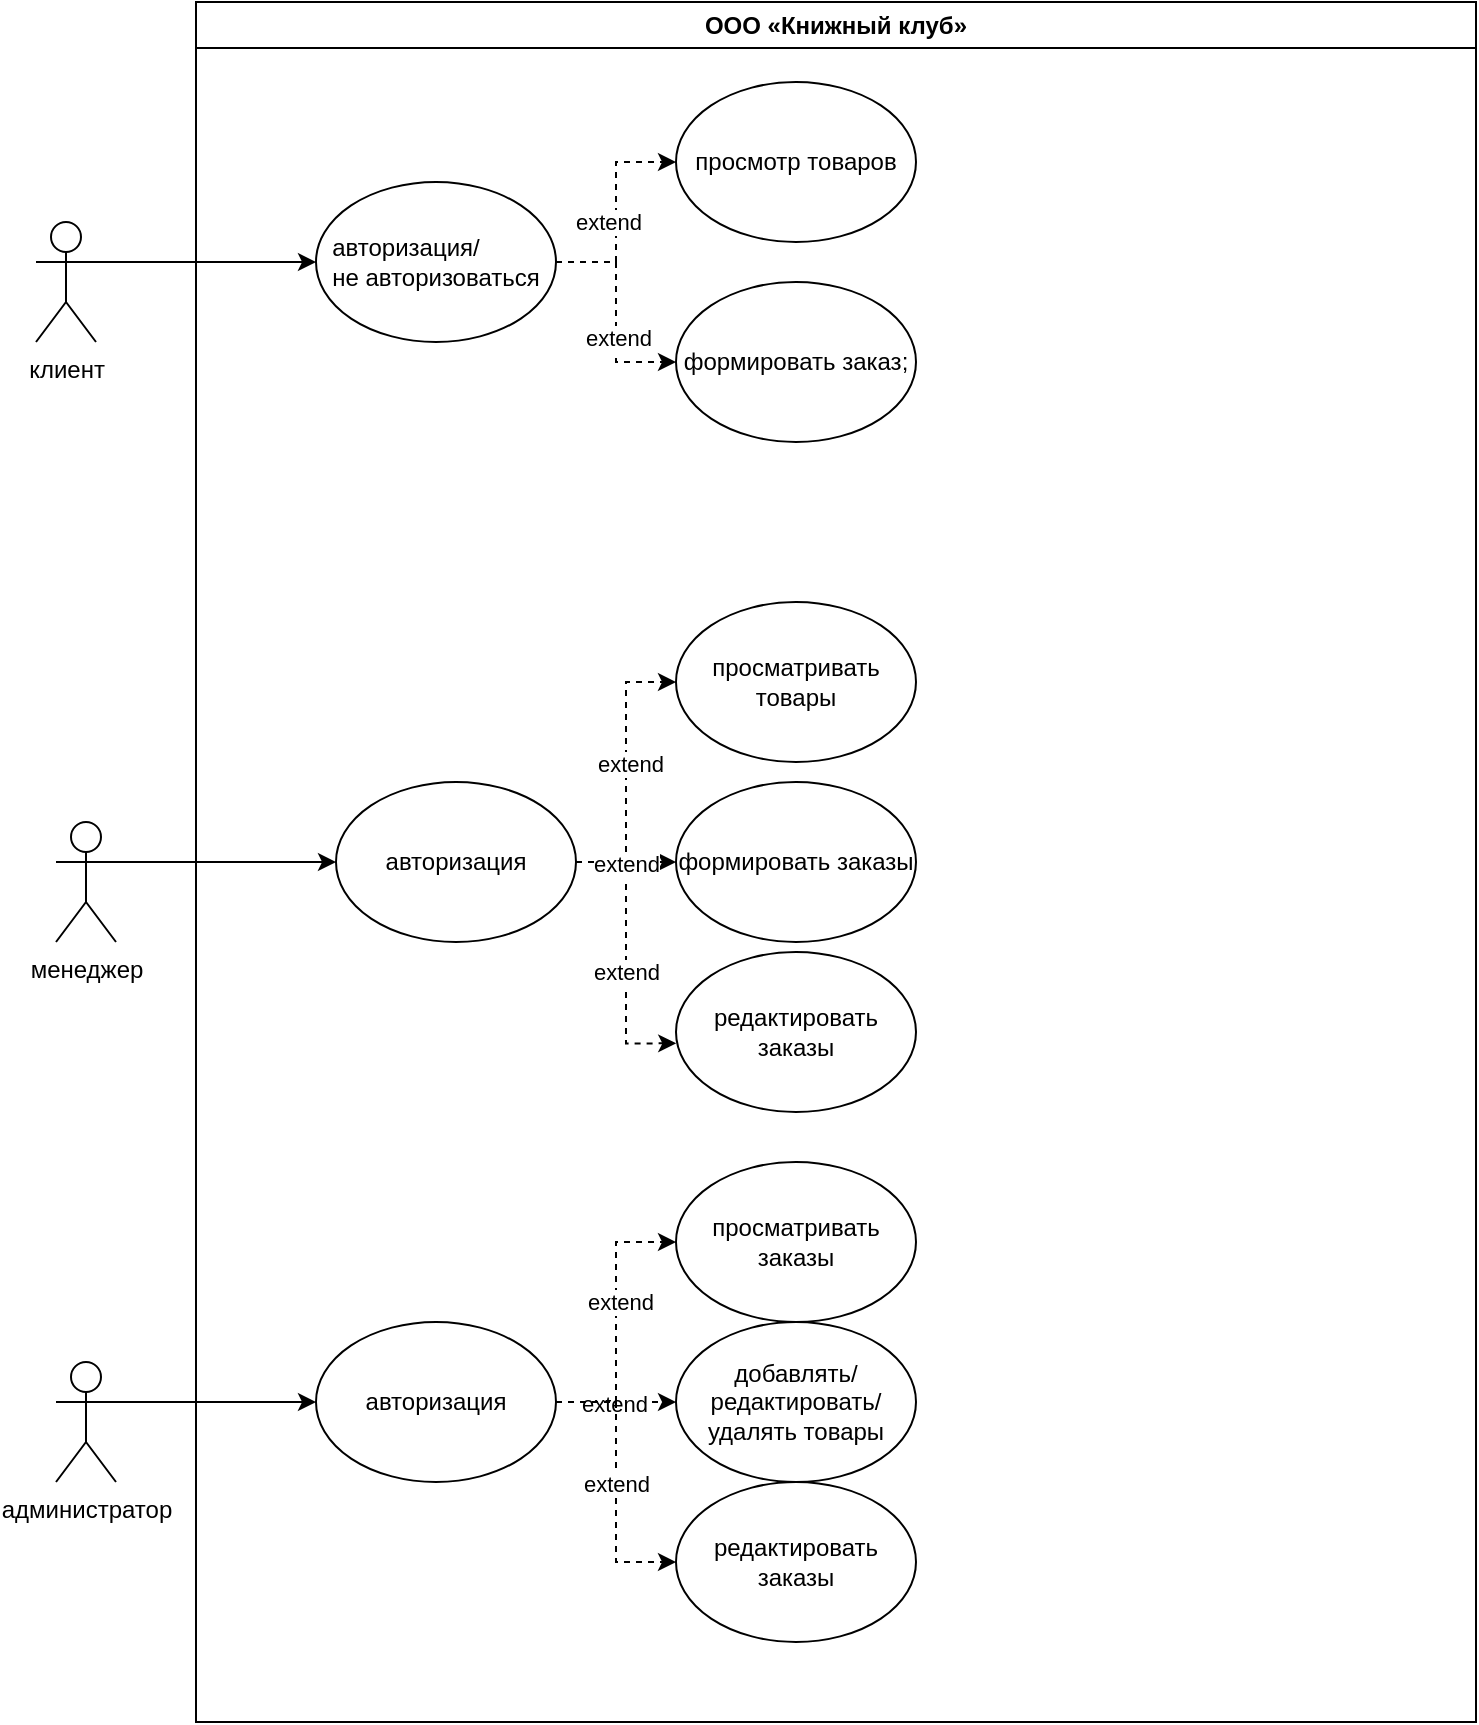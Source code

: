<mxfile version="24.7.8">
  <diagram name="Страница — 1" id="hTTKGCPf9UD80QxN5LNM">
    <mxGraphModel dx="704" dy="493" grid="1" gridSize="10" guides="1" tooltips="1" connect="1" arrows="1" fold="1" page="1" pageScale="1" pageWidth="827" pageHeight="1169" math="0" shadow="0">
      <root>
        <mxCell id="0" />
        <mxCell id="1" parent="0" />
        <mxCell id="GYLM0bCBF5P7YyhuHlhG-1" value="ООО «Книжный клуб»" style="swimlane;whiteSpace=wrap;html=1;" vertex="1" parent="1">
          <mxGeometry x="150" y="110" width="640" height="860" as="geometry" />
        </mxCell>
        <mxCell id="GYLM0bCBF5P7YyhuHlhG-8" style="edgeStyle=orthogonalEdgeStyle;rounded=0;orthogonalLoop=1;jettySize=auto;html=1;exitX=1;exitY=0.5;exitDx=0;exitDy=0;dashed=1;entryX=0;entryY=0.5;entryDx=0;entryDy=0;" edge="1" parent="GYLM0bCBF5P7YyhuHlhG-1" source="GYLM0bCBF5P7YyhuHlhG-7" target="GYLM0bCBF5P7YyhuHlhG-9">
          <mxGeometry relative="1" as="geometry">
            <mxPoint x="240" y="130" as="targetPoint" />
          </mxGeometry>
        </mxCell>
        <mxCell id="GYLM0bCBF5P7YyhuHlhG-10" value="extend" style="edgeLabel;html=1;align=center;verticalAlign=middle;resizable=0;points=[];" vertex="1" connectable="0" parent="GYLM0bCBF5P7YyhuHlhG-8">
          <mxGeometry x="-0.092" y="4" relative="1" as="geometry">
            <mxPoint as="offset" />
          </mxGeometry>
        </mxCell>
        <mxCell id="GYLM0bCBF5P7YyhuHlhG-11" style="edgeStyle=orthogonalEdgeStyle;rounded=0;orthogonalLoop=1;jettySize=auto;html=1;exitX=1;exitY=0.5;exitDx=0;exitDy=0;dashed=1;entryX=0;entryY=0.5;entryDx=0;entryDy=0;" edge="1" parent="GYLM0bCBF5P7YyhuHlhG-1" source="GYLM0bCBF5P7YyhuHlhG-7" target="GYLM0bCBF5P7YyhuHlhG-13">
          <mxGeometry relative="1" as="geometry">
            <mxPoint x="200" y="200" as="targetPoint" />
          </mxGeometry>
        </mxCell>
        <mxCell id="GYLM0bCBF5P7YyhuHlhG-12" value="extend" style="edgeLabel;html=1;align=center;verticalAlign=middle;resizable=0;points=[];" vertex="1" connectable="0" parent="GYLM0bCBF5P7YyhuHlhG-11">
          <mxGeometry x="0.224" y="1" relative="1" as="geometry">
            <mxPoint as="offset" />
          </mxGeometry>
        </mxCell>
        <mxCell id="GYLM0bCBF5P7YyhuHlhG-7" value="авторизация/&amp;nbsp; &amp;nbsp; &amp;nbsp; &amp;nbsp; &amp;nbsp; не авторизоваться" style="ellipse;whiteSpace=wrap;html=1;" vertex="1" parent="GYLM0bCBF5P7YyhuHlhG-1">
          <mxGeometry x="60" y="90" width="120" height="80" as="geometry" />
        </mxCell>
        <mxCell id="GYLM0bCBF5P7YyhuHlhG-9" value="просмотр товаров" style="ellipse;whiteSpace=wrap;html=1;" vertex="1" parent="GYLM0bCBF5P7YyhuHlhG-1">
          <mxGeometry x="240" y="40" width="120" height="80" as="geometry" />
        </mxCell>
        <mxCell id="GYLM0bCBF5P7YyhuHlhG-13" value="формировать заказ;" style="ellipse;whiteSpace=wrap;html=1;" vertex="1" parent="GYLM0bCBF5P7YyhuHlhG-1">
          <mxGeometry x="240" y="140" width="120" height="80" as="geometry" />
        </mxCell>
        <mxCell id="GYLM0bCBF5P7YyhuHlhG-17" value="просматривать товары" style="ellipse;whiteSpace=wrap;html=1;" vertex="1" parent="GYLM0bCBF5P7YyhuHlhG-1">
          <mxGeometry x="240" y="300" width="120" height="80" as="geometry" />
        </mxCell>
        <mxCell id="GYLM0bCBF5P7YyhuHlhG-18" value="формировать заказы" style="ellipse;whiteSpace=wrap;html=1;" vertex="1" parent="GYLM0bCBF5P7YyhuHlhG-1">
          <mxGeometry x="240" y="390" width="120" height="80" as="geometry" />
        </mxCell>
        <mxCell id="GYLM0bCBF5P7YyhuHlhG-19" value="редактировать заказы" style="ellipse;whiteSpace=wrap;html=1;" vertex="1" parent="GYLM0bCBF5P7YyhuHlhG-1">
          <mxGeometry x="240" y="475" width="120" height="80" as="geometry" />
        </mxCell>
        <mxCell id="GYLM0bCBF5P7YyhuHlhG-21" style="edgeStyle=orthogonalEdgeStyle;rounded=0;orthogonalLoop=1;jettySize=auto;html=1;exitX=1;exitY=0.5;exitDx=0;exitDy=0;entryX=0;entryY=0.5;entryDx=0;entryDy=0;dashed=1;" edge="1" parent="GYLM0bCBF5P7YyhuHlhG-1" source="GYLM0bCBF5P7YyhuHlhG-20" target="GYLM0bCBF5P7YyhuHlhG-18">
          <mxGeometry relative="1" as="geometry" />
        </mxCell>
        <mxCell id="GYLM0bCBF5P7YyhuHlhG-22" style="edgeStyle=orthogonalEdgeStyle;rounded=0;orthogonalLoop=1;jettySize=auto;html=1;exitX=1;exitY=0.5;exitDx=0;exitDy=0;entryX=0;entryY=0.5;entryDx=0;entryDy=0;dashed=1;" edge="1" parent="GYLM0bCBF5P7YyhuHlhG-1" source="GYLM0bCBF5P7YyhuHlhG-20" target="GYLM0bCBF5P7YyhuHlhG-17">
          <mxGeometry relative="1" as="geometry" />
        </mxCell>
        <mxCell id="GYLM0bCBF5P7YyhuHlhG-25" value="extend" style="edgeLabel;html=1;align=center;verticalAlign=middle;resizable=0;points=[];" vertex="1" connectable="0" parent="GYLM0bCBF5P7YyhuHlhG-22">
          <mxGeometry x="0.062" y="-2" relative="1" as="geometry">
            <mxPoint as="offset" />
          </mxGeometry>
        </mxCell>
        <mxCell id="GYLM0bCBF5P7YyhuHlhG-20" value="авторизация" style="ellipse;whiteSpace=wrap;html=1;" vertex="1" parent="GYLM0bCBF5P7YyhuHlhG-1">
          <mxGeometry x="70" y="390" width="120" height="80" as="geometry" />
        </mxCell>
        <mxCell id="GYLM0bCBF5P7YyhuHlhG-23" style="edgeStyle=orthogonalEdgeStyle;rounded=0;orthogonalLoop=1;jettySize=auto;html=1;exitX=1;exitY=0.5;exitDx=0;exitDy=0;entryX=0.001;entryY=0.571;entryDx=0;entryDy=0;entryPerimeter=0;dashed=1;" edge="1" parent="GYLM0bCBF5P7YyhuHlhG-1" source="GYLM0bCBF5P7YyhuHlhG-20" target="GYLM0bCBF5P7YyhuHlhG-19">
          <mxGeometry relative="1" as="geometry" />
        </mxCell>
        <mxCell id="GYLM0bCBF5P7YyhuHlhG-24" value="extend" style="edgeLabel;html=1;align=center;verticalAlign=middle;resizable=0;points=[];" vertex="1" connectable="0" parent="GYLM0bCBF5P7YyhuHlhG-23">
          <mxGeometry x="-0.63" relative="1" as="geometry">
            <mxPoint as="offset" />
          </mxGeometry>
        </mxCell>
        <mxCell id="GYLM0bCBF5P7YyhuHlhG-26" value="extend" style="edgeLabel;html=1;align=center;verticalAlign=middle;resizable=0;points=[];" vertex="1" connectable="0" parent="GYLM0bCBF5P7YyhuHlhG-23">
          <mxGeometry x="0.139" relative="1" as="geometry">
            <mxPoint as="offset" />
          </mxGeometry>
        </mxCell>
        <mxCell id="GYLM0bCBF5P7YyhuHlhG-31" value="просматривать заказы" style="ellipse;whiteSpace=wrap;html=1;" vertex="1" parent="GYLM0bCBF5P7YyhuHlhG-1">
          <mxGeometry x="240" y="580" width="120" height="80" as="geometry" />
        </mxCell>
        <mxCell id="GYLM0bCBF5P7YyhuHlhG-32" value="добавлять/редактировать/удалять товары" style="ellipse;whiteSpace=wrap;html=1;" vertex="1" parent="GYLM0bCBF5P7YyhuHlhG-1">
          <mxGeometry x="240" y="660" width="120" height="80" as="geometry" />
        </mxCell>
        <mxCell id="GYLM0bCBF5P7YyhuHlhG-33" value="редактировать заказы" style="ellipse;whiteSpace=wrap;html=1;" vertex="1" parent="GYLM0bCBF5P7YyhuHlhG-1">
          <mxGeometry x="240" y="740" width="120" height="80" as="geometry" />
        </mxCell>
        <mxCell id="GYLM0bCBF5P7YyhuHlhG-35" style="edgeStyle=orthogonalEdgeStyle;rounded=0;orthogonalLoop=1;jettySize=auto;html=1;exitX=1;exitY=0.5;exitDx=0;exitDy=0;entryX=0;entryY=0.5;entryDx=0;entryDy=0;dashed=1;" edge="1" parent="GYLM0bCBF5P7YyhuHlhG-1" source="GYLM0bCBF5P7YyhuHlhG-34" target="GYLM0bCBF5P7YyhuHlhG-32">
          <mxGeometry relative="1" as="geometry" />
        </mxCell>
        <mxCell id="GYLM0bCBF5P7YyhuHlhG-36" value="extend" style="edgeLabel;html=1;align=center;verticalAlign=middle;resizable=0;points=[];" vertex="1" connectable="0" parent="GYLM0bCBF5P7YyhuHlhG-35">
          <mxGeometry x="-0.035" y="-1" relative="1" as="geometry">
            <mxPoint as="offset" />
          </mxGeometry>
        </mxCell>
        <mxCell id="GYLM0bCBF5P7YyhuHlhG-37" style="edgeStyle=orthogonalEdgeStyle;rounded=0;orthogonalLoop=1;jettySize=auto;html=1;exitX=1;exitY=0.5;exitDx=0;exitDy=0;entryX=0;entryY=0.5;entryDx=0;entryDy=0;dashed=1;" edge="1" parent="GYLM0bCBF5P7YyhuHlhG-1" source="GYLM0bCBF5P7YyhuHlhG-34" target="GYLM0bCBF5P7YyhuHlhG-31">
          <mxGeometry relative="1" as="geometry" />
        </mxCell>
        <mxCell id="GYLM0bCBF5P7YyhuHlhG-38" value="extend" style="edgeLabel;html=1;align=center;verticalAlign=middle;resizable=0;points=[];" vertex="1" connectable="0" parent="GYLM0bCBF5P7YyhuHlhG-37">
          <mxGeometry x="0.149" y="-2" relative="1" as="geometry">
            <mxPoint as="offset" />
          </mxGeometry>
        </mxCell>
        <mxCell id="GYLM0bCBF5P7YyhuHlhG-39" style="edgeStyle=orthogonalEdgeStyle;rounded=0;orthogonalLoop=1;jettySize=auto;html=1;exitX=1;exitY=0.5;exitDx=0;exitDy=0;entryX=0;entryY=0.5;entryDx=0;entryDy=0;dashed=1;" edge="1" parent="GYLM0bCBF5P7YyhuHlhG-1" source="GYLM0bCBF5P7YyhuHlhG-34" target="GYLM0bCBF5P7YyhuHlhG-33">
          <mxGeometry relative="1" as="geometry" />
        </mxCell>
        <mxCell id="GYLM0bCBF5P7YyhuHlhG-40" value="extend" style="edgeLabel;html=1;align=center;verticalAlign=middle;resizable=0;points=[];" vertex="1" connectable="0" parent="GYLM0bCBF5P7YyhuHlhG-39">
          <mxGeometry x="0.009" relative="1" as="geometry">
            <mxPoint as="offset" />
          </mxGeometry>
        </mxCell>
        <mxCell id="GYLM0bCBF5P7YyhuHlhG-34" value="авторизация" style="ellipse;whiteSpace=wrap;html=1;" vertex="1" parent="GYLM0bCBF5P7YyhuHlhG-1">
          <mxGeometry x="60" y="660" width="120" height="80" as="geometry" />
        </mxCell>
        <mxCell id="GYLM0bCBF5P7YyhuHlhG-6" style="edgeStyle=orthogonalEdgeStyle;rounded=0;orthogonalLoop=1;jettySize=auto;html=1;exitX=1;exitY=0.333;exitDx=0;exitDy=0;exitPerimeter=0;" edge="1" parent="1" source="GYLM0bCBF5P7YyhuHlhG-5">
          <mxGeometry relative="1" as="geometry">
            <mxPoint x="210" y="240" as="targetPoint" />
          </mxGeometry>
        </mxCell>
        <mxCell id="GYLM0bCBF5P7YyhuHlhG-5" value="клиент" style="shape=umlActor;verticalLabelPosition=bottom;verticalAlign=top;html=1;outlineConnect=0;" vertex="1" parent="1">
          <mxGeometry x="70" y="220" width="30" height="60" as="geometry" />
        </mxCell>
        <mxCell id="GYLM0bCBF5P7YyhuHlhG-16" style="edgeStyle=orthogonalEdgeStyle;rounded=0;orthogonalLoop=1;jettySize=auto;html=1;exitX=1;exitY=0.333;exitDx=0;exitDy=0;exitPerimeter=0;" edge="1" parent="1" source="GYLM0bCBF5P7YyhuHlhG-15">
          <mxGeometry relative="1" as="geometry">
            <mxPoint x="220" y="540" as="targetPoint" />
          </mxGeometry>
        </mxCell>
        <mxCell id="GYLM0bCBF5P7YyhuHlhG-15" value="менеджер" style="shape=umlActor;verticalLabelPosition=bottom;verticalAlign=top;html=1;outlineConnect=0;" vertex="1" parent="1">
          <mxGeometry x="80" y="520" width="30" height="60" as="geometry" />
        </mxCell>
        <mxCell id="GYLM0bCBF5P7YyhuHlhG-27" style="edgeStyle=orthogonalEdgeStyle;rounded=0;orthogonalLoop=1;jettySize=auto;html=1;exitX=1;exitY=0.333;exitDx=0;exitDy=0;exitPerimeter=0;" edge="1" parent="1" source="GYLM0bCBF5P7YyhuHlhG-28">
          <mxGeometry relative="1" as="geometry">
            <mxPoint x="210" y="810" as="targetPoint" />
          </mxGeometry>
        </mxCell>
        <mxCell id="GYLM0bCBF5P7YyhuHlhG-28" value="администратор" style="shape=umlActor;verticalLabelPosition=bottom;verticalAlign=top;html=1;outlineConnect=0;" vertex="1" parent="1">
          <mxGeometry x="80" y="790" width="30" height="60" as="geometry" />
        </mxCell>
      </root>
    </mxGraphModel>
  </diagram>
</mxfile>
